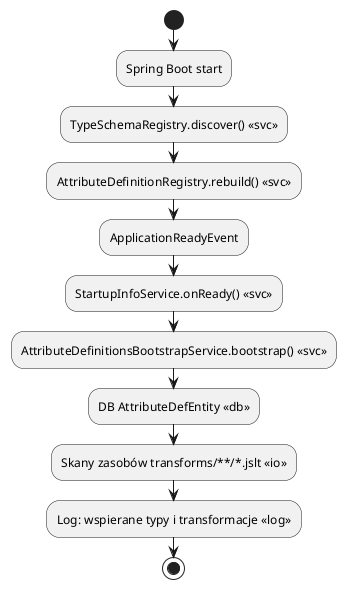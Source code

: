 ' PlantUML versions of key system flows
' Open in any PlantUML-compatible viewer/rendering extension

' 1) Start aplikacji (bootstrap + informacje)
@startuml StartAplikacji
skinparam backgroundColor #ffffff
skinparam activity {
  BackgroundColor<<svc>> #e7f3ff
  BorderColor<<svc>> #3b82f6
  BackgroundColor<<db>> #fef3c7
  BorderColor<<db>> #f59e0b
  BackgroundColor<<io>> #ecfccb
  BorderColor<<io>> #84cc16
  BackgroundColor<<log>> #f3e8ff
  BorderColor<<log>> #a855f7
}
start
:Spring Boot start;
:TypeSchemaRegistry.discover() <<svc>>;
:AttributeDefinitionRegistry.rebuild() <<svc>>;
:ApplicationReadyEvent;
:StartupInfoService.onReady() <<svc>>;
:AttributeDefinitionsBootstrapService.bootstrap() <<svc>>;
:DB AttributeDefEntity <<db>>;
:Skany zasobów transforms/**/*.jslt <<io>>;
:Log: wspierane typy i transformacje <<log>>;
stop
@enduml

' 2) Tworzenie aktywa z koperty {type, id, ...}
@startuml TworzenieAktywaZKoperty
skinparam backgroundColor #ffffff
skinparam activity {
  BackgroundColor<<http>> #e0f2fe
  BorderColor<<http>> #0284c7
  BackgroundColor<<web>> #f1f5f9
  BorderColor<<web>> #64748b
  BackgroundColor<<svc>> #e7f3ff
  BorderColor<<svc>> #3b82f6
  BackgroundColor<<json>> #ecfeff
  BorderColor<<json>> #06b6d4
  BackgroundColor<<val>> #e9ffe7
  BorderColor<<val>> #16a34a
  BackgroundColor<<repo>> #fff7ed
  BorderColor<<repo>> #ea580c
  BackgroundColor<<db>> #fef3c7
  BorderColor<<db>> #f59e0b
}
start
:HTTP POST /assets <<http>>;
:AssetController <<web>>;
:DefaultAssetService.addAssetFromJson <<svc>>;
:AssetAttributeValidationService.validateEnvelope <<svc>>;
:AssetJsonFactory.fromJson <<json>>;
:AssetTypeValidator.ensureSupported + validateAttributes <<val>>;
:TypeSchemaRegistry.getSchemaPath <<svc>>;
:JsonSchemaValidator.validateIfPresent <<val>>;
:repository.saveAsset <<repo>>;
:JpaAssetRepository <<repo>>;
:DB save Asset + AttributeEntity + History <<db>>;
stop
@enduml

' 3) Tworzenie aktywa z JSON typu (bez koperty)
@startuml TworzenieAktywaDlaTypu
skinparam backgroundColor #ffffff
skinparam activity {
  BackgroundColor<<http>> #e0f2fe
  BorderColor<<http>> #0284c7
  BackgroundColor<<web>> #f1f5f9
  BorderColor<<web>> #64748b
  BackgroundColor<<svc>> #e7f3ff
  BorderColor<<svc>> #3b82f6
  BackgroundColor<<json>> #ecfeff
  BorderColor<<json>> #06b6d4
  BackgroundColor<<val>> #e9ffe7
  BorderColor<<val>> #16a34a
  BackgroundColor<<repo>> #fff7ed
  BorderColor<<repo>> #ea580c
  BackgroundColor<<db>> #fef3c7
  BorderColor<<db>> #f59e0b
}
start
:HTTP POST /assets/{type} <<http>>;
:AssetController <<web>>;
:DefaultAssetService.addAssetFromJson(type,json) <<svc>>;
:AssetAttributeValidationService.validateForType <<svc>>;
:AssetJsonFactory.fromJsonForType <<json>>;
:AssetTypeValidator.ensureSupported + validateAttributes <<val>>;
:TypeSchemaRegistry.getSchemaPath <<svc>>;
:JsonSchemaValidator.validateIfPresent <<val>>;
:repository.saveAsset <<repo>>;
:JpaAssetRepository <<repo>>;
:DB (persist) <<db>>;
stop
@enduml

' 4) Generowanie zdarzenia (EventService + JSLT)
@startuml GenerowanieZdarzenia
skinparam backgroundColor #ffffff
skinparam activity {
  BackgroundColor<<svc>> #e7f3ff
  BorderColor<<svc>> #3b82f6
  BackgroundColor<<json>> #ecfeff
  BorderColor<<json>> #06b6d4
  BackgroundColor<<jslt>> #fef9c3
  BorderColor<<jslt>> #ca8a04
  BackgroundColor<<io>> #ecfccb
  BorderColor<<io>> #84cc16
  BackgroundColor<<val>> #e9ffe7
  BorderColor<<val>> #16a34a
}
start
:EventService.generate(eventName, asset) <<svc>>;
:AssetCanonicalizer.toCanonicalJson <<json>>;
:Zbuduj kontekst {eventName, occurredAt, asset} <<json>>;
:JsonTransformer.transform("events/"+eventName) <<svc>>;
:Parser.compile + apply JSLT <<jslt>>;
:(wynik JSON) <<io>>;
:Opcj. walidacja: schemas/transforms/*.schema.json lub schemas/events/*.schema.json <<val>>;
stop
@enduml
